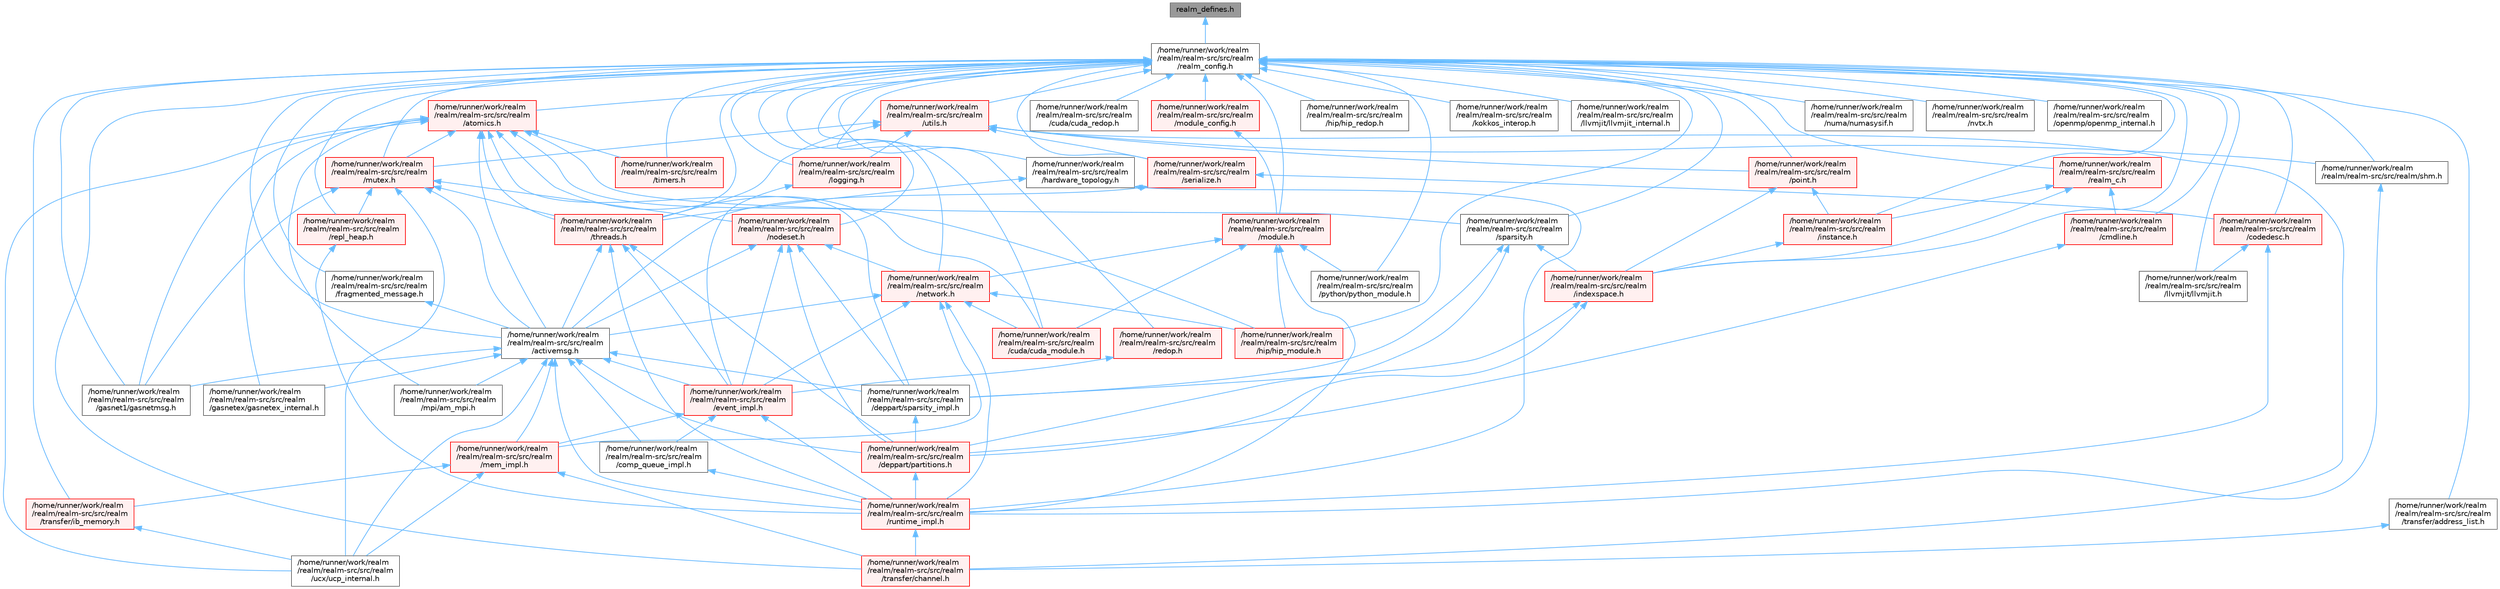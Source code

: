 digraph "realm_defines.h"
{
 // LATEX_PDF_SIZE
  bgcolor="transparent";
  edge [fontname=Helvetica,fontsize=10,labelfontname=Helvetica,labelfontsize=10];
  node [fontname=Helvetica,fontsize=10,shape=box,height=0.2,width=0.4];
  Node1 [id="Node000001",label="realm_defines.h",height=0.2,width=0.4,color="gray40", fillcolor="grey60", style="filled", fontcolor="black",tooltip=" "];
  Node1 -> Node2 [id="edge1_Node000001_Node000002",dir="back",color="steelblue1",style="solid",tooltip=" "];
  Node2 [id="Node000002",label="/home/runner/work/realm\l/realm/realm-src/src/realm\l/realm_config.h",height=0.2,width=0.4,color="grey40", fillcolor="white", style="filled",URL="$realm__config_8h.html",tooltip=" "];
  Node2 -> Node3 [id="edge2_Node000002_Node000003",dir="back",color="steelblue1",style="solid",tooltip=" "];
  Node3 [id="Node000003",label="/home/runner/work/realm\l/realm/realm-src/src/realm\l/activemsg.h",height=0.2,width=0.4,color="grey40", fillcolor="white", style="filled",URL="$activemsg_8h.html",tooltip=" "];
  Node3 -> Node4 [id="edge3_Node000003_Node000004",dir="back",color="steelblue1",style="solid",tooltip=" "];
  Node4 [id="Node000004",label="/home/runner/work/realm\l/realm/realm-src/src/realm\l/comp_queue_impl.h",height=0.2,width=0.4,color="grey40", fillcolor="white", style="filled",URL="$comp__queue__impl_8h.html",tooltip=" "];
  Node4 -> Node5 [id="edge4_Node000004_Node000005",dir="back",color="steelblue1",style="solid",tooltip=" "];
  Node5 [id="Node000005",label="/home/runner/work/realm\l/realm/realm-src/src/realm\l/runtime_impl.h",height=0.2,width=0.4,color="red", fillcolor="#FFF0F0", style="filled",URL="$runtime__impl_8h.html",tooltip=" "];
  Node5 -> Node12 [id="edge5_Node000005_Node000012",dir="back",color="steelblue1",style="solid",tooltip=" "];
  Node12 [id="Node000012",label="/home/runner/work/realm\l/realm/realm-src/src/realm\l/transfer/channel.h",height=0.2,width=0.4,color="red", fillcolor="#FFF0F0", style="filled",URL="$channel_8h.html",tooltip=" "];
  Node3 -> Node19 [id="edge6_Node000003_Node000019",dir="back",color="steelblue1",style="solid",tooltip=" "];
  Node19 [id="Node000019",label="/home/runner/work/realm\l/realm/realm-src/src/realm\l/deppart/partitions.h",height=0.2,width=0.4,color="red", fillcolor="#FFF0F0", style="filled",URL="$partitions_8h.html",tooltip=" "];
  Node19 -> Node5 [id="edge7_Node000019_Node000005",dir="back",color="steelblue1",style="solid",tooltip=" "];
  Node3 -> Node24 [id="edge8_Node000003_Node000024",dir="back",color="steelblue1",style="solid",tooltip=" "];
  Node24 [id="Node000024",label="/home/runner/work/realm\l/realm/realm-src/src/realm\l/deppart/sparsity_impl.h",height=0.2,width=0.4,color="grey40", fillcolor="white", style="filled",URL="$sparsity__impl_8h.html",tooltip=" "];
  Node24 -> Node19 [id="edge9_Node000024_Node000019",dir="back",color="steelblue1",style="solid",tooltip=" "];
  Node3 -> Node25 [id="edge10_Node000003_Node000025",dir="back",color="steelblue1",style="solid",tooltip=" "];
  Node25 [id="Node000025",label="/home/runner/work/realm\l/realm/realm-src/src/realm\l/event_impl.h",height=0.2,width=0.4,color="red", fillcolor="#FFF0F0", style="filled",URL="$event__impl_8h.html",tooltip=" "];
  Node25 -> Node4 [id="edge11_Node000025_Node000004",dir="back",color="steelblue1",style="solid",tooltip=" "];
  Node25 -> Node28 [id="edge12_Node000025_Node000028",dir="back",color="steelblue1",style="solid",tooltip=" "];
  Node28 [id="Node000028",label="/home/runner/work/realm\l/realm/realm-src/src/realm\l/mem_impl.h",height=0.2,width=0.4,color="red", fillcolor="#FFF0F0", style="filled",URL="$mem__impl_8h.html",tooltip=" "];
  Node28 -> Node12 [id="edge13_Node000028_Node000012",dir="back",color="steelblue1",style="solid",tooltip=" "];
  Node28 -> Node29 [id="edge14_Node000028_Node000029",dir="back",color="steelblue1",style="solid",tooltip=" "];
  Node29 [id="Node000029",label="/home/runner/work/realm\l/realm/realm-src/src/realm\l/transfer/ib_memory.h",height=0.2,width=0.4,color="red", fillcolor="#FFF0F0", style="filled",URL="$ib__memory_8h.html",tooltip=" "];
  Node29 -> Node30 [id="edge15_Node000029_Node000030",dir="back",color="steelblue1",style="solid",tooltip=" "];
  Node30 [id="Node000030",label="/home/runner/work/realm\l/realm/realm-src/src/realm\l/ucx/ucp_internal.h",height=0.2,width=0.4,color="grey40", fillcolor="white", style="filled",URL="$ucp__internal_8h.html",tooltip=" "];
  Node28 -> Node30 [id="edge16_Node000028_Node000030",dir="back",color="steelblue1",style="solid",tooltip=" "];
  Node25 -> Node5 [id="edge17_Node000025_Node000005",dir="back",color="steelblue1",style="solid",tooltip=" "];
  Node3 -> Node35 [id="edge18_Node000003_Node000035",dir="back",color="steelblue1",style="solid",tooltip=" "];
  Node35 [id="Node000035",label="/home/runner/work/realm\l/realm/realm-src/src/realm\l/gasnet1/gasnetmsg.h",height=0.2,width=0.4,color="grey40", fillcolor="white", style="filled",URL="$gasnetmsg_8h.html",tooltip=" "];
  Node3 -> Node36 [id="edge19_Node000003_Node000036",dir="back",color="steelblue1",style="solid",tooltip=" "];
  Node36 [id="Node000036",label="/home/runner/work/realm\l/realm/realm-src/src/realm\l/gasnetex/gasnetex_internal.h",height=0.2,width=0.4,color="grey40", fillcolor="white", style="filled",URL="$gasnetex__internal_8h.html",tooltip=" "];
  Node3 -> Node28 [id="edge20_Node000003_Node000028",dir="back",color="steelblue1",style="solid",tooltip=" "];
  Node3 -> Node37 [id="edge21_Node000003_Node000037",dir="back",color="steelblue1",style="solid",tooltip=" "];
  Node37 [id="Node000037",label="/home/runner/work/realm\l/realm/realm-src/src/realm\l/mpi/am_mpi.h",height=0.2,width=0.4,color="grey40", fillcolor="white", style="filled",URL="$am__mpi_8h.html",tooltip=" "];
  Node3 -> Node5 [id="edge22_Node000003_Node000005",dir="back",color="steelblue1",style="solid",tooltip=" "];
  Node3 -> Node30 [id="edge23_Node000003_Node000030",dir="back",color="steelblue1",style="solid",tooltip=" "];
  Node2 -> Node38 [id="edge24_Node000002_Node000038",dir="back",color="steelblue1",style="solid",tooltip=" "];
  Node38 [id="Node000038",label="/home/runner/work/realm\l/realm/realm-src/src/realm\l/atomics.h",height=0.2,width=0.4,color="red", fillcolor="#FFF0F0", style="filled",URL="$atomics_8h.html",tooltip=" "];
  Node38 -> Node3 [id="edge25_Node000038_Node000003",dir="back",color="steelblue1",style="solid",tooltip=" "];
  Node38 -> Node41 [id="edge26_Node000038_Node000041",dir="back",color="steelblue1",style="solid",tooltip=" "];
  Node41 [id="Node000041",label="/home/runner/work/realm\l/realm/realm-src/src/realm\l/cuda/cuda_module.h",height=0.2,width=0.4,color="red", fillcolor="#FFF0F0", style="filled",URL="$cuda__module_8h.html",tooltip=" "];
  Node38 -> Node24 [id="edge27_Node000038_Node000024",dir="back",color="steelblue1",style="solid",tooltip=" "];
  Node38 -> Node35 [id="edge28_Node000038_Node000035",dir="back",color="steelblue1",style="solid",tooltip=" "];
  Node38 -> Node36 [id="edge29_Node000038_Node000036",dir="back",color="steelblue1",style="solid",tooltip=" "];
  Node38 -> Node43 [id="edge30_Node000038_Node000043",dir="back",color="steelblue1",style="solid",tooltip=" "];
  Node43 [id="Node000043",label="/home/runner/work/realm\l/realm/realm-src/src/realm\l/hip/hip_module.h",height=0.2,width=0.4,color="red", fillcolor="#FFF0F0", style="filled",URL="$hip__module_8h.html",tooltip=" "];
  Node38 -> Node37 [id="edge31_Node000038_Node000037",dir="back",color="steelblue1",style="solid",tooltip=" "];
  Node38 -> Node47 [id="edge32_Node000038_Node000047",dir="back",color="steelblue1",style="solid",tooltip=" "];
  Node47 [id="Node000047",label="/home/runner/work/realm\l/realm/realm-src/src/realm\l/mutex.h",height=0.2,width=0.4,color="red", fillcolor="#FFF0F0", style="filled",URL="$mutex_8h.html",tooltip=" "];
  Node47 -> Node3 [id="edge33_Node000047_Node000003",dir="back",color="steelblue1",style="solid",tooltip=" "];
  Node47 -> Node35 [id="edge34_Node000047_Node000035",dir="back",color="steelblue1",style="solid",tooltip=" "];
  Node47 -> Node50 [id="edge35_Node000047_Node000050",dir="back",color="steelblue1",style="solid",tooltip=" "];
  Node50 [id="Node000050",label="/home/runner/work/realm\l/realm/realm-src/src/realm\l/nodeset.h",height=0.2,width=0.4,color="red", fillcolor="#FFF0F0", style="filled",URL="$nodeset_8h.html",tooltip=" "];
  Node50 -> Node3 [id="edge36_Node000050_Node000003",dir="back",color="steelblue1",style="solid",tooltip=" "];
  Node50 -> Node19 [id="edge37_Node000050_Node000019",dir="back",color="steelblue1",style="solid",tooltip=" "];
  Node50 -> Node24 [id="edge38_Node000050_Node000024",dir="back",color="steelblue1",style="solid",tooltip=" "];
  Node50 -> Node25 [id="edge39_Node000050_Node000025",dir="back",color="steelblue1",style="solid",tooltip=" "];
  Node50 -> Node51 [id="edge40_Node000050_Node000051",dir="back",color="steelblue1",style="solid",tooltip=" "];
  Node51 [id="Node000051",label="/home/runner/work/realm\l/realm/realm-src/src/realm\l/network.h",height=0.2,width=0.4,color="red", fillcolor="#FFF0F0", style="filled",URL="$network_8h.html",tooltip=" "];
  Node51 -> Node3 [id="edge41_Node000051_Node000003",dir="back",color="steelblue1",style="solid",tooltip=" "];
  Node51 -> Node41 [id="edge42_Node000051_Node000041",dir="back",color="steelblue1",style="solid",tooltip=" "];
  Node51 -> Node25 [id="edge43_Node000051_Node000025",dir="back",color="steelblue1",style="solid",tooltip=" "];
  Node51 -> Node43 [id="edge44_Node000051_Node000043",dir="back",color="steelblue1",style="solid",tooltip=" "];
  Node51 -> Node28 [id="edge45_Node000051_Node000028",dir="back",color="steelblue1",style="solid",tooltip=" "];
  Node51 -> Node5 [id="edge46_Node000051_Node000005",dir="back",color="steelblue1",style="solid",tooltip=" "];
  Node47 -> Node56 [id="edge47_Node000047_Node000056",dir="back",color="steelblue1",style="solid",tooltip=" "];
  Node56 [id="Node000056",label="/home/runner/work/realm\l/realm/realm-src/src/realm\l/repl_heap.h",height=0.2,width=0.4,color="red", fillcolor="#FFF0F0", style="filled",URL="$repl__heap_8h.html",tooltip=" "];
  Node56 -> Node5 [id="edge48_Node000056_Node000005",dir="back",color="steelblue1",style="solid",tooltip=" "];
  Node47 -> Node57 [id="edge49_Node000047_Node000057",dir="back",color="steelblue1",style="solid",tooltip=" "];
  Node57 [id="Node000057",label="/home/runner/work/realm\l/realm/realm-src/src/realm\l/threads.h",height=0.2,width=0.4,color="red", fillcolor="#FFF0F0", style="filled",URL="$threads_8h.html",tooltip=" "];
  Node57 -> Node3 [id="edge50_Node000057_Node000003",dir="back",color="steelblue1",style="solid",tooltip=" "];
  Node57 -> Node19 [id="edge51_Node000057_Node000019",dir="back",color="steelblue1",style="solid",tooltip=" "];
  Node57 -> Node25 [id="edge52_Node000057_Node000025",dir="back",color="steelblue1",style="solid",tooltip=" "];
  Node57 -> Node5 [id="edge53_Node000057_Node000005",dir="back",color="steelblue1",style="solid",tooltip=" "];
  Node47 -> Node30 [id="edge54_Node000047_Node000030",dir="back",color="steelblue1",style="solid",tooltip=" "];
  Node38 -> Node65 [id="edge55_Node000038_Node000065",dir="back",color="steelblue1",style="solid",tooltip=" "];
  Node65 [id="Node000065",label="/home/runner/work/realm\l/realm/realm-src/src/realm\l/sparsity.h",height=0.2,width=0.4,color="grey40", fillcolor="white", style="filled",URL="$sparsity_8h.html",tooltip=" "];
  Node65 -> Node19 [id="edge56_Node000065_Node000019",dir="back",color="steelblue1",style="solid",tooltip=" "];
  Node65 -> Node24 [id="edge57_Node000065_Node000024",dir="back",color="steelblue1",style="solid",tooltip=" "];
  Node65 -> Node66 [id="edge58_Node000065_Node000066",dir="back",color="steelblue1",style="solid",tooltip=" "];
  Node66 [id="Node000066",label="/home/runner/work/realm\l/realm/realm-src/src/realm\l/indexspace.h",height=0.2,width=0.4,color="red", fillcolor="#FFF0F0", style="filled",URL="$indexspace_8h.html",tooltip=" "];
  Node66 -> Node19 [id="edge59_Node000066_Node000019",dir="back",color="steelblue1",style="solid",tooltip=" "];
  Node66 -> Node24 [id="edge60_Node000066_Node000024",dir="back",color="steelblue1",style="solid",tooltip=" "];
  Node38 -> Node57 [id="edge61_Node000038_Node000057",dir="back",color="steelblue1",style="solid",tooltip=" "];
  Node38 -> Node74 [id="edge62_Node000038_Node000074",dir="back",color="steelblue1",style="solid",tooltip=" "];
  Node74 [id="Node000074",label="/home/runner/work/realm\l/realm/realm-src/src/realm\l/timers.h",height=0.2,width=0.4,color="red", fillcolor="#FFF0F0", style="filled",URL="$timers_8h.html",tooltip=" "];
  Node38 -> Node30 [id="edge63_Node000038_Node000030",dir="back",color="steelblue1",style="solid",tooltip=" "];
  Node2 -> Node75 [id="edge64_Node000002_Node000075",dir="back",color="steelblue1",style="solid",tooltip=" "];
  Node75 [id="Node000075",label="/home/runner/work/realm\l/realm/realm-src/src/realm\l/cmdline.h",height=0.2,width=0.4,color="red", fillcolor="#FFF0F0", style="filled",URL="$cmdline_8h.html",tooltip=" "];
  Node75 -> Node19 [id="edge65_Node000075_Node000019",dir="back",color="steelblue1",style="solid",tooltip=" "];
  Node2 -> Node77 [id="edge66_Node000002_Node000077",dir="back",color="steelblue1",style="solid",tooltip=" "];
  Node77 [id="Node000077",label="/home/runner/work/realm\l/realm/realm-src/src/realm\l/codedesc.h",height=0.2,width=0.4,color="red", fillcolor="#FFF0F0", style="filled",URL="$codedesc_8h.html",tooltip=" "];
  Node77 -> Node78 [id="edge67_Node000077_Node000078",dir="back",color="steelblue1",style="solid",tooltip=" "];
  Node78 [id="Node000078",label="/home/runner/work/realm\l/realm/realm-src/src/realm\l/llvmjit/llvmjit.h",height=0.2,width=0.4,color="grey40", fillcolor="white", style="filled",URL="$llvmjit_8h.html",tooltip=" "];
  Node77 -> Node5 [id="edge68_Node000077_Node000005",dir="back",color="steelblue1",style="solid",tooltip=" "];
  Node2 -> Node41 [id="edge69_Node000002_Node000041",dir="back",color="steelblue1",style="solid",tooltip=" "];
  Node2 -> Node80 [id="edge70_Node000002_Node000080",dir="back",color="steelblue1",style="solid",tooltip=" "];
  Node80 [id="Node000080",label="/home/runner/work/realm\l/realm/realm-src/src/realm\l/cuda/cuda_redop.h",height=0.2,width=0.4,color="grey40", fillcolor="white", style="filled",URL="$cuda__redop_8h.html",tooltip=" "];
  Node2 -> Node81 [id="edge71_Node000002_Node000081",dir="back",color="steelblue1",style="solid",tooltip=" "];
  Node81 [id="Node000081",label="/home/runner/work/realm\l/realm/realm-src/src/realm\l/fragmented_message.h",height=0.2,width=0.4,color="grey40", fillcolor="white", style="filled",URL="$fragmented__message_8h.html",tooltip="Helper utility for reconstructing large ActiveMessages that were split into multiple network packets."];
  Node81 -> Node3 [id="edge72_Node000081_Node000003",dir="back",color="steelblue1",style="solid",tooltip=" "];
  Node2 -> Node35 [id="edge73_Node000002_Node000035",dir="back",color="steelblue1",style="solid",tooltip=" "];
  Node2 -> Node82 [id="edge74_Node000002_Node000082",dir="back",color="steelblue1",style="solid",tooltip=" "];
  Node82 [id="Node000082",label="/home/runner/work/realm\l/realm/realm-src/src/realm\l/hardware_topology.h",height=0.2,width=0.4,color="grey40", fillcolor="white", style="filled",URL="$hardware__topology_8h.html",tooltip=" "];
  Node82 -> Node5 [id="edge75_Node000082_Node000005",dir="back",color="steelblue1",style="solid",tooltip=" "];
  Node82 -> Node57 [id="edge76_Node000082_Node000057",dir="back",color="steelblue1",style="solid",tooltip=" "];
  Node2 -> Node43 [id="edge77_Node000002_Node000043",dir="back",color="steelblue1",style="solid",tooltip=" "];
  Node2 -> Node83 [id="edge78_Node000002_Node000083",dir="back",color="steelblue1",style="solid",tooltip=" "];
  Node83 [id="Node000083",label="/home/runner/work/realm\l/realm/realm-src/src/realm\l/hip/hip_redop.h",height=0.2,width=0.4,color="grey40", fillcolor="white", style="filled",URL="$hip__redop_8h.html",tooltip=" "];
  Node2 -> Node66 [id="edge79_Node000002_Node000066",dir="back",color="steelblue1",style="solid",tooltip=" "];
  Node2 -> Node84 [id="edge80_Node000002_Node000084",dir="back",color="steelblue1",style="solid",tooltip=" "];
  Node84 [id="Node000084",label="/home/runner/work/realm\l/realm/realm-src/src/realm\l/instance.h",height=0.2,width=0.4,color="red", fillcolor="#FFF0F0", style="filled",URL="$instance_8h.html",tooltip=" "];
  Node84 -> Node66 [id="edge81_Node000084_Node000066",dir="back",color="steelblue1",style="solid",tooltip=" "];
  Node2 -> Node9 [id="edge82_Node000002_Node000009",dir="back",color="steelblue1",style="solid",tooltip=" "];
  Node9 [id="Node000009",label="/home/runner/work/realm\l/realm/realm-src/src/realm\l/kokkos_interop.h",height=0.2,width=0.4,color="grey40", fillcolor="white", style="filled",URL="$kokkos__interop_8h.html",tooltip=" "];
  Node2 -> Node78 [id="edge83_Node000002_Node000078",dir="back",color="steelblue1",style="solid",tooltip=" "];
  Node2 -> Node86 [id="edge84_Node000002_Node000086",dir="back",color="steelblue1",style="solid",tooltip=" "];
  Node86 [id="Node000086",label="/home/runner/work/realm\l/realm/realm-src/src/realm\l/llvmjit/llvmjit_internal.h",height=0.2,width=0.4,color="grey40", fillcolor="white", style="filled",URL="$llvmjit__internal_8h.html",tooltip=" "];
  Node2 -> Node87 [id="edge85_Node000002_Node000087",dir="back",color="steelblue1",style="solid",tooltip=" "];
  Node87 [id="Node000087",label="/home/runner/work/realm\l/realm/realm-src/src/realm\l/logging.h",height=0.2,width=0.4,color="red", fillcolor="#FFF0F0", style="filled",URL="$logging_8h.html",tooltip=" "];
  Node87 -> Node25 [id="edge86_Node000087_Node000025",dir="back",color="steelblue1",style="solid",tooltip=" "];
  Node2 -> Node88 [id="edge87_Node000002_Node000088",dir="back",color="steelblue1",style="solid",tooltip=" "];
  Node88 [id="Node000088",label="/home/runner/work/realm\l/realm/realm-src/src/realm\l/module.h",height=0.2,width=0.4,color="red", fillcolor="#FFF0F0", style="filled",URL="$module_8h.html",tooltip=" "];
  Node88 -> Node41 [id="edge88_Node000088_Node000041",dir="back",color="steelblue1",style="solid",tooltip=" "];
  Node88 -> Node43 [id="edge89_Node000088_Node000043",dir="back",color="steelblue1",style="solid",tooltip=" "];
  Node88 -> Node51 [id="edge90_Node000088_Node000051",dir="back",color="steelblue1",style="solid",tooltip=" "];
  Node88 -> Node94 [id="edge91_Node000088_Node000094",dir="back",color="steelblue1",style="solid",tooltip=" "];
  Node94 [id="Node000094",label="/home/runner/work/realm\l/realm/realm-src/src/realm\l/python/python_module.h",height=0.2,width=0.4,color="grey40", fillcolor="white", style="filled",URL="$python__module_8h.html",tooltip=" "];
  Node88 -> Node5 [id="edge92_Node000088_Node000005",dir="back",color="steelblue1",style="solid",tooltip=" "];
  Node2 -> Node95 [id="edge93_Node000002_Node000095",dir="back",color="steelblue1",style="solid",tooltip=" "];
  Node95 [id="Node000095",label="/home/runner/work/realm\l/realm/realm-src/src/realm\l/module_config.h",height=0.2,width=0.4,color="red", fillcolor="#FFF0F0", style="filled",URL="$module__config_8h.html",tooltip=" "];
  Node95 -> Node88 [id="edge94_Node000095_Node000088",dir="back",color="steelblue1",style="solid",tooltip=" "];
  Node2 -> Node47 [id="edge95_Node000002_Node000047",dir="back",color="steelblue1",style="solid",tooltip=" "];
  Node2 -> Node51 [id="edge96_Node000002_Node000051",dir="back",color="steelblue1",style="solid",tooltip=" "];
  Node2 -> Node50 [id="edge97_Node000002_Node000050",dir="back",color="steelblue1",style="solid",tooltip=" "];
  Node2 -> Node97 [id="edge98_Node000002_Node000097",dir="back",color="steelblue1",style="solid",tooltip=" "];
  Node97 [id="Node000097",label="/home/runner/work/realm\l/realm/realm-src/src/realm\l/numa/numasysif.h",height=0.2,width=0.4,color="grey40", fillcolor="white", style="filled",URL="$numasysif_8h.html",tooltip=" "];
  Node2 -> Node98 [id="edge99_Node000002_Node000098",dir="back",color="steelblue1",style="solid",tooltip=" "];
  Node98 [id="Node000098",label="/home/runner/work/realm\l/realm/realm-src/src/realm\l/nvtx.h",height=0.2,width=0.4,color="grey40", fillcolor="white", style="filled",URL="$nvtx_8h.html",tooltip=" "];
  Node2 -> Node10 [id="edge100_Node000002_Node000010",dir="back",color="steelblue1",style="solid",tooltip=" "];
  Node10 [id="Node000010",label="/home/runner/work/realm\l/realm/realm-src/src/realm\l/openmp/openmp_internal.h",height=0.2,width=0.4,color="grey40", fillcolor="white", style="filled",URL="$openmp__internal_8h.html",tooltip=" "];
  Node2 -> Node99 [id="edge101_Node000002_Node000099",dir="back",color="steelblue1",style="solid",tooltip=" "];
  Node99 [id="Node000099",label="/home/runner/work/realm\l/realm/realm-src/src/realm\l/point.h",height=0.2,width=0.4,color="red", fillcolor="#FFF0F0", style="filled",URL="$point_8h.html",tooltip=" "];
  Node99 -> Node66 [id="edge102_Node000099_Node000066",dir="back",color="steelblue1",style="solid",tooltip=" "];
  Node99 -> Node84 [id="edge103_Node000099_Node000084",dir="back",color="steelblue1",style="solid",tooltip=" "];
  Node2 -> Node94 [id="edge104_Node000002_Node000094",dir="back",color="steelblue1",style="solid",tooltip=" "];
  Node2 -> Node102 [id="edge105_Node000002_Node000102",dir="back",color="steelblue1",style="solid",tooltip=" "];
  Node102 [id="Node000102",label="/home/runner/work/realm\l/realm/realm-src/src/realm\l/realm_c.h",height=0.2,width=0.4,color="red", fillcolor="#FFF0F0", style="filled",URL="$realm__c_8h.html",tooltip=" "];
  Node102 -> Node75 [id="edge106_Node000102_Node000075",dir="back",color="steelblue1",style="solid",tooltip=" "];
  Node102 -> Node66 [id="edge107_Node000102_Node000066",dir="back",color="steelblue1",style="solid",tooltip=" "];
  Node102 -> Node84 [id="edge108_Node000102_Node000084",dir="back",color="steelblue1",style="solid",tooltip=" "];
  Node2 -> Node112 [id="edge109_Node000002_Node000112",dir="back",color="steelblue1",style="solid",tooltip=" "];
  Node112 [id="Node000112",label="/home/runner/work/realm\l/realm/realm-src/src/realm\l/redop.h",height=0.2,width=0.4,color="red", fillcolor="#FFF0F0", style="filled",URL="$redop_8h.html",tooltip=" "];
  Node112 -> Node25 [id="edge110_Node000112_Node000025",dir="back",color="steelblue1",style="solid",tooltip=" "];
  Node2 -> Node56 [id="edge111_Node000002_Node000056",dir="back",color="steelblue1",style="solid",tooltip=" "];
  Node2 -> Node113 [id="edge112_Node000002_Node000113",dir="back",color="steelblue1",style="solid",tooltip=" "];
  Node113 [id="Node000113",label="/home/runner/work/realm\l/realm/realm-src/src/realm\l/serialize.h",height=0.2,width=0.4,color="red", fillcolor="#FFF0F0", style="filled",URL="$serialize_8h.html",tooltip=" "];
  Node113 -> Node3 [id="edge113_Node000113_Node000003",dir="back",color="steelblue1",style="solid",tooltip=" "];
  Node113 -> Node77 [id="edge114_Node000113_Node000077",dir="back",color="steelblue1",style="solid",tooltip=" "];
  Node2 -> Node115 [id="edge115_Node000002_Node000115",dir="back",color="steelblue1",style="solid",tooltip=" "];
  Node115 [id="Node000115",label="/home/runner/work/realm\l/realm/realm-src/src/realm/shm.h",height=0.2,width=0.4,color="grey40", fillcolor="white", style="filled",URL="$shm_8h.html",tooltip=" "];
  Node115 -> Node5 [id="edge116_Node000115_Node000005",dir="back",color="steelblue1",style="solid",tooltip=" "];
  Node2 -> Node65 [id="edge117_Node000002_Node000065",dir="back",color="steelblue1",style="solid",tooltip=" "];
  Node2 -> Node57 [id="edge118_Node000002_Node000057",dir="back",color="steelblue1",style="solid",tooltip=" "];
  Node2 -> Node74 [id="edge119_Node000002_Node000074",dir="back",color="steelblue1",style="solid",tooltip=" "];
  Node2 -> Node109 [id="edge120_Node000002_Node000109",dir="back",color="steelblue1",style="solid",tooltip=" "];
  Node109 [id="Node000109",label="/home/runner/work/realm\l/realm/realm-src/src/realm\l/transfer/address_list.h",height=0.2,width=0.4,color="grey40", fillcolor="white", style="filled",URL="$address__list_8h.html",tooltip=" "];
  Node109 -> Node12 [id="edge121_Node000109_Node000012",dir="back",color="steelblue1",style="solid",tooltip=" "];
  Node2 -> Node12 [id="edge122_Node000002_Node000012",dir="back",color="steelblue1",style="solid",tooltip=" "];
  Node2 -> Node29 [id="edge123_Node000002_Node000029",dir="back",color="steelblue1",style="solid",tooltip=" "];
  Node2 -> Node116 [id="edge124_Node000002_Node000116",dir="back",color="steelblue1",style="solid",tooltip=" "];
  Node116 [id="Node000116",label="/home/runner/work/realm\l/realm/realm-src/src/realm\l/utils.h",height=0.2,width=0.4,color="red", fillcolor="#FFF0F0", style="filled",URL="$utils_8h.html",tooltip=" "];
  Node116 -> Node87 [id="edge125_Node000116_Node000087",dir="back",color="steelblue1",style="solid",tooltip=" "];
  Node116 -> Node47 [id="edge126_Node000116_Node000047",dir="back",color="steelblue1",style="solid",tooltip=" "];
  Node116 -> Node99 [id="edge127_Node000116_Node000099",dir="back",color="steelblue1",style="solid",tooltip=" "];
  Node116 -> Node113 [id="edge128_Node000116_Node000113",dir="back",color="steelblue1",style="solid",tooltip=" "];
  Node116 -> Node115 [id="edge129_Node000116_Node000115",dir="back",color="steelblue1",style="solid",tooltip=" "];
  Node116 -> Node57 [id="edge130_Node000116_Node000057",dir="back",color="steelblue1",style="solid",tooltip=" "];
  Node116 -> Node12 [id="edge131_Node000116_Node000012",dir="back",color="steelblue1",style="solid",tooltip=" "];
}
